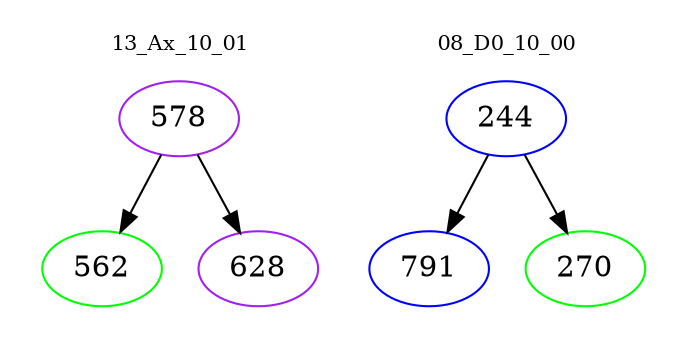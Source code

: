 digraph{
subgraph cluster_0 {
color = white
label = "13_Ax_10_01";
fontsize=10;
T0_578 [label="578", color="purple"]
T0_578 -> T0_562 [color="black"]
T0_562 [label="562", color="green"]
T0_578 -> T0_628 [color="black"]
T0_628 [label="628", color="purple"]
}
subgraph cluster_1 {
color = white
label = "08_D0_10_00";
fontsize=10;
T1_244 [label="244", color="blue"]
T1_244 -> T1_791 [color="black"]
T1_791 [label="791", color="blue"]
T1_244 -> T1_270 [color="black"]
T1_270 [label="270", color="green"]
}
}
